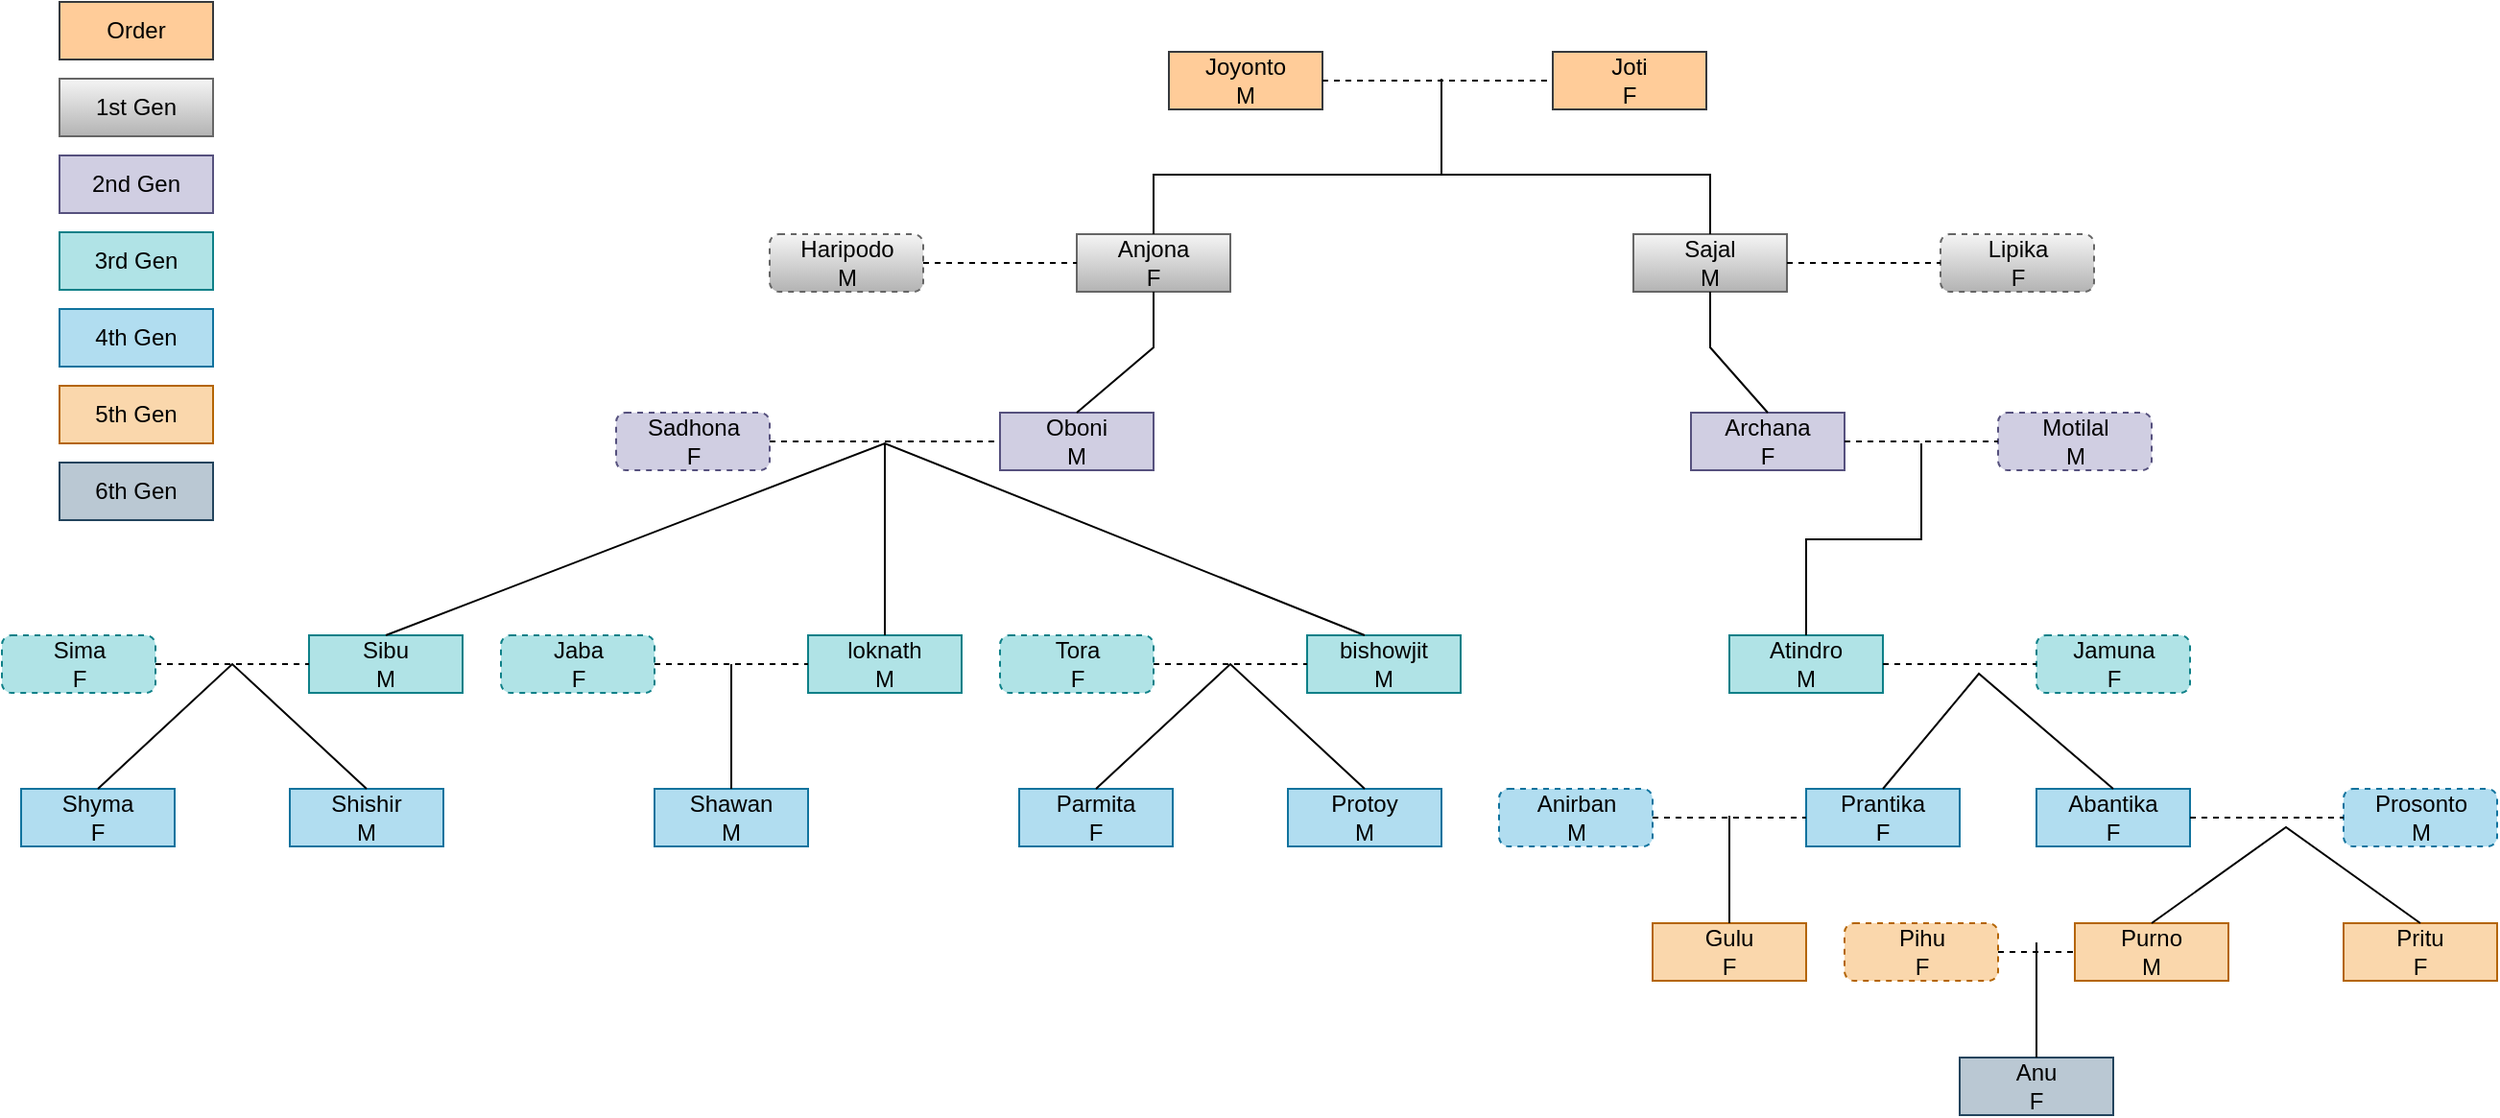 <mxfile version="20.2.5" type="google"><diagram id="7O-SrHS4j8MJDUyFNTIL" name="Page-1"><mxGraphModel grid="1" page="0" gridSize="10" guides="1" tooltips="1" connect="1" arrows="1" fold="1" pageScale="1" pageWidth="827" pageHeight="1169" math="0" shadow="0"><root><mxCell id="0"/><mxCell id="1" parent="0"/><mxCell id="goqQMpf5vNDst42RR-VS-1" value="Joyonto&lt;br&gt;M" style="rounded=0;whiteSpace=wrap;html=1;fillColor=#ffcc99;strokeColor=#36393d;" vertex="1" parent="1"><mxGeometry x="218" y="146" width="80" height="30" as="geometry"/></mxCell><mxCell id="goqQMpf5vNDst42RR-VS-2" value="Joti&lt;br&gt;F" style="rounded=0;whiteSpace=wrap;html=1;fillColor=#ffcc99;strokeColor=#36393d;" vertex="1" parent="1"><mxGeometry x="418" y="146" width="80" height="30" as="geometry"/></mxCell><mxCell id="goqQMpf5vNDst42RR-VS-3" value="" style="endArrow=none;dashed=1;html=1;rounded=0;exitX=1;exitY=0.5;exitDx=0;exitDy=0;entryX=0;entryY=0.5;entryDx=0;entryDy=0;" edge="1" parent="1" source="goqQMpf5vNDst42RR-VS-1" target="goqQMpf5vNDst42RR-VS-2"><mxGeometry width="50" height="50" relative="1" as="geometry"><mxPoint x="368" y="306" as="sourcePoint"/><mxPoint x="418" y="256" as="targetPoint"/></mxGeometry></mxCell><mxCell id="goqQMpf5vNDst42RR-VS-4" value="Anjona&lt;br&gt;F" style="rounded=0;whiteSpace=wrap;html=1;fillColor=#f5f5f5;gradientColor=#b3b3b3;strokeColor=#666666;" vertex="1" parent="1"><mxGeometry x="170" y="241" width="80" height="30" as="geometry"/></mxCell><mxCell id="goqQMpf5vNDst42RR-VS-5" value="Sajal&lt;br&gt;M" style="rounded=0;whiteSpace=wrap;html=1;fillColor=#f5f5f5;gradientColor=#b3b3b3;strokeColor=#666666;" vertex="1" parent="1"><mxGeometry x="460" y="241" width="80" height="30" as="geometry"/></mxCell><mxCell id="goqQMpf5vNDst42RR-VS-6" value="Haripodo&lt;br&gt;M" style="html=1;align=center;verticalAlign=middle;rounded=1;absoluteArcSize=1;arcSize=10;dashed=1;fillColor=#f5f5f5;gradientColor=#b3b3b3;strokeColor=#666666;" vertex="1" parent="1"><mxGeometry x="10" y="241" width="80" height="30" as="geometry"/></mxCell><mxCell id="goqQMpf5vNDst42RR-VS-7" value="Lipika&lt;br&gt;F" style="html=1;align=center;verticalAlign=middle;rounded=1;absoluteArcSize=1;arcSize=10;dashed=1;fillColor=#f5f5f5;gradientColor=#b3b3b3;strokeColor=#666666;" vertex="1" parent="1"><mxGeometry x="620" y="241" width="80" height="30" as="geometry"/></mxCell><mxCell id="goqQMpf5vNDst42RR-VS-8" value="Oboni&lt;br&gt;M" style="rounded=0;whiteSpace=wrap;html=1;fillColor=#d0cee2;strokeColor=#56517e;" vertex="1" parent="1"><mxGeometry x="130" y="334" width="80" height="30" as="geometry"/></mxCell><mxCell id="goqQMpf5vNDst42RR-VS-9" value="Archana&lt;br&gt;F" style="rounded=0;whiteSpace=wrap;html=1;fillColor=#d0cee2;strokeColor=#56517e;" vertex="1" parent="1"><mxGeometry x="490" y="334" width="80" height="30" as="geometry"/></mxCell><mxCell id="goqQMpf5vNDst42RR-VS-10" value="Sadhona&lt;br&gt;F" style="html=1;align=center;verticalAlign=middle;rounded=1;absoluteArcSize=1;arcSize=10;dashed=1;fillColor=#d0cee2;strokeColor=#56517e;" vertex="1" parent="1"><mxGeometry x="-70" y="334" width="80" height="30" as="geometry"/></mxCell><mxCell id="goqQMpf5vNDst42RR-VS-11" value="Motilal&lt;br&gt;M" style="html=1;align=center;verticalAlign=middle;rounded=1;absoluteArcSize=1;arcSize=10;dashed=1;fillColor=#d0cee2;strokeColor=#56517e;" vertex="1" parent="1"><mxGeometry x="650" y="334" width="80" height="30" as="geometry"/></mxCell><mxCell id="goqQMpf5vNDst42RR-VS-12" value="loknath&lt;br&gt;M" style="rounded=0;whiteSpace=wrap;html=1;fillColor=#b0e3e6;strokeColor=#0e8088;" vertex="1" parent="1"><mxGeometry x="30" y="450" width="80" height="30" as="geometry"/></mxCell><mxCell id="goqQMpf5vNDst42RR-VS-13" value="Atindro&lt;br&gt;M" style="rounded=0;whiteSpace=wrap;html=1;fillColor=#b0e3e6;strokeColor=#0e8088;" vertex="1" parent="1"><mxGeometry x="510" y="450" width="80" height="30" as="geometry"/></mxCell><mxCell id="goqQMpf5vNDst42RR-VS-14" value="Jaba&lt;br&gt;F" style="html=1;align=center;verticalAlign=middle;rounded=1;absoluteArcSize=1;arcSize=10;dashed=1;fillColor=#b0e3e6;strokeColor=#0e8088;" vertex="1" parent="1"><mxGeometry x="-130" y="450" width="80" height="30" as="geometry"/></mxCell><mxCell id="goqQMpf5vNDst42RR-VS-15" value="Jamuna&lt;br&gt;F" style="html=1;align=center;verticalAlign=middle;rounded=1;absoluteArcSize=1;arcSize=10;dashed=1;fillColor=#b0e3e6;strokeColor=#0e8088;" vertex="1" parent="1"><mxGeometry x="670" y="450" width="80" height="30" as="geometry"/></mxCell><mxCell id="goqQMpf5vNDst42RR-VS-16" value="Shawan&lt;br&gt;M" style="rounded=0;whiteSpace=wrap;html=1;fillColor=#b1ddf0;strokeColor=#10739e;" vertex="1" parent="1"><mxGeometry x="-50" y="530" width="80" height="30" as="geometry"/></mxCell><mxCell id="goqQMpf5vNDst42RR-VS-25" value="Prantika&lt;br&gt;F" style="rounded=0;whiteSpace=wrap;html=1;fillColor=#b1ddf0;strokeColor=#10739e;" vertex="1" parent="1"><mxGeometry x="550" y="530" width="80" height="30" as="geometry"/></mxCell><mxCell id="goqQMpf5vNDst42RR-VS-26" value="Gulu&lt;br&gt;F" style="rounded=0;whiteSpace=wrap;html=1;fillColor=#fad7ac;strokeColor=#b46504;" vertex="1" parent="1"><mxGeometry x="470" y="600" width="80" height="30" as="geometry"/></mxCell><mxCell id="goqQMpf5vNDst42RR-VS-27" value="Anirban&lt;br&gt;M" style="html=1;align=center;verticalAlign=middle;rounded=1;absoluteArcSize=1;arcSize=10;dashed=1;fillColor=#b1ddf0;strokeColor=#10739e;" vertex="1" parent="1"><mxGeometry x="390" y="530" width="80" height="30" as="geometry"/></mxCell><mxCell id="goqQMpf5vNDst42RR-VS-60" value="bishowjit&lt;br&gt;M" style="rounded=0;whiteSpace=wrap;html=1;fillColor=#b0e3e6;strokeColor=#0e8088;" vertex="1" parent="1"><mxGeometry x="290" y="450" width="80" height="30" as="geometry"/></mxCell><mxCell id="goqQMpf5vNDst42RR-VS-61" value="Tora&lt;br&gt;F" style="html=1;align=center;verticalAlign=middle;rounded=1;absoluteArcSize=1;arcSize=10;dashed=1;fillColor=#b0e3e6;strokeColor=#0e8088;" vertex="1" parent="1"><mxGeometry x="130" y="450" width="80" height="30" as="geometry"/></mxCell><mxCell id="goqQMpf5vNDst42RR-VS-64" value="Parmita&lt;br&gt;F" style="rounded=0;whiteSpace=wrap;html=1;fillColor=#b1ddf0;strokeColor=#10739e;" vertex="1" parent="1"><mxGeometry x="140" y="530" width="80" height="30" as="geometry"/></mxCell><mxCell id="goqQMpf5vNDst42RR-VS-65" value="Protoy&lt;br&gt;M" style="rounded=0;whiteSpace=wrap;html=1;fillColor=#b1ddf0;strokeColor=#10739e;" vertex="1" parent="1"><mxGeometry x="280" y="530" width="80" height="30" as="geometry"/></mxCell><mxCell id="yNoUiMe5ZTA8tb_KFPAZ-1" value="Sibu&lt;br&gt;M" style="rounded=0;whiteSpace=wrap;html=1;fillColor=#b0e3e6;strokeColor=#0e8088;" vertex="1" parent="1"><mxGeometry x="-230" y="450" width="80" height="30" as="geometry"/></mxCell><mxCell id="yNoUiMe5ZTA8tb_KFPAZ-2" value="Sima&lt;br&gt;F" style="html=1;align=center;verticalAlign=middle;rounded=1;absoluteArcSize=1;arcSize=10;dashed=1;fillColor=#b0e3e6;strokeColor=#0e8088;" vertex="1" parent="1"><mxGeometry x="-390" y="450" width="80" height="30" as="geometry"/></mxCell><mxCell id="yNoUiMe5ZTA8tb_KFPAZ-3" value="Shyma&lt;br&gt;F" style="rounded=0;whiteSpace=wrap;html=1;fillColor=#b1ddf0;strokeColor=#10739e;" vertex="1" parent="1"><mxGeometry x="-380" y="530" width="80" height="30" as="geometry"/></mxCell><mxCell id="yNoUiMe5ZTA8tb_KFPAZ-4" value="Shishir&lt;br&gt;M" style="rounded=0;whiteSpace=wrap;html=1;fillColor=#b1ddf0;strokeColor=#10739e;" vertex="1" parent="1"><mxGeometry x="-240" y="530" width="80" height="30" as="geometry"/></mxCell><mxCell id="yNoUiMe5ZTA8tb_KFPAZ-5" value="" style="endArrow=none;dashed=1;html=1;rounded=0;exitX=1;exitY=0.5;exitDx=0;exitDy=0;entryX=0;entryY=0.5;entryDx=0;entryDy=0;" edge="1" parent="1" source="yNoUiMe5ZTA8tb_KFPAZ-2" target="yNoUiMe5ZTA8tb_KFPAZ-1"><mxGeometry width="50" height="50" relative="1" as="geometry"><mxPoint x="-70" y="495" as="sourcePoint"/><mxPoint x="-20" y="445" as="targetPoint"/></mxGeometry></mxCell><mxCell id="yNoUiMe5ZTA8tb_KFPAZ-6" value="" style="endArrow=none;dashed=1;html=1;rounded=0;entryX=0;entryY=0.5;entryDx=0;entryDy=0;exitX=1;exitY=0.5;exitDx=0;exitDy=0;" edge="1" parent="1" source="goqQMpf5vNDst42RR-VS-14" target="goqQMpf5vNDst42RR-VS-12"><mxGeometry width="50" height="50" relative="1" as="geometry"><mxPoint x="-120" y="495" as="sourcePoint"/><mxPoint x="-70" y="445" as="targetPoint"/></mxGeometry></mxCell><mxCell id="yNoUiMe5ZTA8tb_KFPAZ-7" value="" style="endArrow=none;dashed=1;html=1;rounded=0;entryX=0;entryY=0.5;entryDx=0;entryDy=0;exitX=1;exitY=0.5;exitDx=0;exitDy=0;" edge="1" parent="1" source="goqQMpf5vNDst42RR-VS-61" target="goqQMpf5vNDst42RR-VS-60"><mxGeometry width="50" height="50" relative="1" as="geometry"><mxPoint x="-150" y="495" as="sourcePoint"/><mxPoint x="-100" y="445" as="targetPoint"/></mxGeometry></mxCell><mxCell id="yNoUiMe5ZTA8tb_KFPAZ-8" value="" style="endArrow=none;html=1;rounded=0;exitX=0.5;exitY=0;exitDx=0;exitDy=0;entryX=0.5;entryY=0;entryDx=0;entryDy=0;" edge="1" parent="1" source="yNoUiMe5ZTA8tb_KFPAZ-3" target="yNoUiMe5ZTA8tb_KFPAZ-4"><mxGeometry width="50" height="50" relative="1" as="geometry"><mxPoint x="-80" y="495" as="sourcePoint"/><mxPoint x="-30" y="445" as="targetPoint"/><Array as="points"><mxPoint x="-270" y="465"/></Array></mxGeometry></mxCell><mxCell id="yNoUiMe5ZTA8tb_KFPAZ-9" value="" style="endArrow=none;html=1;rounded=0;exitX=0.5;exitY=0;exitDx=0;exitDy=0;entryX=0.5;entryY=0;entryDx=0;entryDy=0;" edge="1" parent="1" source="goqQMpf5vNDst42RR-VS-64" target="goqQMpf5vNDst42RR-VS-65"><mxGeometry width="50" height="50" relative="1" as="geometry"><mxPoint x="160" y="525" as="sourcePoint"/><mxPoint x="320" y="525" as="targetPoint"/><Array as="points"><mxPoint x="250" y="465"/></Array></mxGeometry></mxCell><mxCell id="yNoUiMe5ZTA8tb_KFPAZ-10" value="" style="endArrow=none;html=1;rounded=0;exitX=0.5;exitY=0;exitDx=0;exitDy=0;" edge="1" parent="1" source="goqQMpf5vNDst42RR-VS-16"><mxGeometry width="50" height="50" relative="1" as="geometry"><mxPoint x="-130" y="495" as="sourcePoint"/><mxPoint x="-10" y="465" as="targetPoint"/></mxGeometry></mxCell><mxCell id="yNoUiMe5ZTA8tb_KFPAZ-11" value="" style="endArrow=none;dashed=1;html=1;rounded=0;entryX=0;entryY=0.5;entryDx=0;entryDy=0;exitX=1;exitY=0.5;exitDx=0;exitDy=0;" edge="1" parent="1" source="goqQMpf5vNDst42RR-VS-10" target="goqQMpf5vNDst42RR-VS-8"><mxGeometry width="50" height="50" relative="1" as="geometry"><mxPoint x="130" y="504" as="sourcePoint"/><mxPoint x="180" y="454" as="targetPoint"/></mxGeometry></mxCell><mxCell id="yNoUiMe5ZTA8tb_KFPAZ-12" value="" style="endArrow=none;html=1;rounded=0;entryX=0.5;entryY=0;entryDx=0;entryDy=0;" edge="1" parent="1" target="yNoUiMe5ZTA8tb_KFPAZ-1"><mxGeometry width="50" height="50" relative="1" as="geometry"><mxPoint x="320" y="450" as="sourcePoint"/><mxPoint x="130" y="450" as="targetPoint"/><Array as="points"><mxPoint x="320" y="450"/><mxPoint x="70" y="350"/></Array></mxGeometry></mxCell><mxCell id="yNoUiMe5ZTA8tb_KFPAZ-13" value="" style="endArrow=none;html=1;rounded=0;entryX=0.5;entryY=0;entryDx=0;entryDy=0;" edge="1" parent="1" target="goqQMpf5vNDst42RR-VS-12"><mxGeometry width="50" height="50" relative="1" as="geometry"><mxPoint x="70" y="350" as="sourcePoint"/><mxPoint x="40" y="400" as="targetPoint"/></mxGeometry></mxCell><mxCell id="yNoUiMe5ZTA8tb_KFPAZ-14" value="" style="endArrow=none;dashed=1;html=1;rounded=0;entryX=0;entryY=0.5;entryDx=0;entryDy=0;exitX=1;exitY=0.5;exitDx=0;exitDy=0;" edge="1" parent="1" source="goqQMpf5vNDst42RR-VS-9" target="goqQMpf5vNDst42RR-VS-11"><mxGeometry width="50" height="50" relative="1" as="geometry"><mxPoint x="70" y="359" as="sourcePoint"/><mxPoint x="190" y="359" as="targetPoint"/></mxGeometry></mxCell><mxCell id="yNoUiMe5ZTA8tb_KFPAZ-15" value="" style="endArrow=none;html=1;rounded=0;entryX=0.5;entryY=0;entryDx=0;entryDy=0;" edge="1" parent="1" target="goqQMpf5vNDst42RR-VS-13"><mxGeometry width="50" height="50" relative="1" as="geometry"><mxPoint x="610" y="350" as="sourcePoint"/><mxPoint x="450" y="510" as="targetPoint"/><Array as="points"><mxPoint x="610" y="400"/><mxPoint x="550" y="400"/></Array></mxGeometry></mxCell><mxCell id="yNoUiMe5ZTA8tb_KFPAZ-16" value="" style="endArrow=none;dashed=1;html=1;rounded=0;entryX=0;entryY=0.5;entryDx=0;entryDy=0;exitX=1;exitY=0.5;exitDx=0;exitDy=0;" edge="1" parent="1" source="goqQMpf5vNDst42RR-VS-13" target="goqQMpf5vNDst42RR-VS-15"><mxGeometry width="50" height="50" relative="1" as="geometry"><mxPoint x="610" y="430" as="sourcePoint"/><mxPoint x="690" y="430" as="targetPoint"/></mxGeometry></mxCell><mxCell id="yNoUiMe5ZTA8tb_KFPAZ-18" value="" style="endArrow=none;dashed=1;html=1;rounded=0;entryX=0;entryY=0.5;entryDx=0;entryDy=0;exitX=1;exitY=0.5;exitDx=0;exitDy=0;" edge="1" parent="1" source="goqQMpf5vNDst42RR-VS-27" target="goqQMpf5vNDst42RR-VS-25"><mxGeometry width="50" height="50" relative="1" as="geometry"><mxPoint x="330" y="650" as="sourcePoint"/><mxPoint x="410" y="650" as="targetPoint"/></mxGeometry></mxCell><mxCell id="yNoUiMe5ZTA8tb_KFPAZ-19" value="" style="endArrow=none;html=1;rounded=0;exitX=0.5;exitY=0;exitDx=0;exitDy=0;" edge="1" parent="1" source="goqQMpf5vNDst42RR-VS-26"><mxGeometry width="50" height="50" relative="1" as="geometry"><mxPoint x="510" y="594" as="sourcePoint"/><mxPoint x="510" y="544" as="targetPoint"/></mxGeometry></mxCell><mxCell id="yNoUiMe5ZTA8tb_KFPAZ-20" value="" style="endArrow=none;dashed=1;html=1;rounded=0;entryX=0;entryY=0.5;entryDx=0;entryDy=0;exitX=1;exitY=0.5;exitDx=0;exitDy=0;" edge="1" parent="1" source="goqQMpf5vNDst42RR-VS-6" target="goqQMpf5vNDst42RR-VS-4"><mxGeometry width="50" height="50" relative="1" as="geometry"><mxPoint x="-120" y="290" as="sourcePoint"/><mxPoint y="290" as="targetPoint"/></mxGeometry></mxCell><mxCell id="yNoUiMe5ZTA8tb_KFPAZ-21" value="" style="endArrow=none;dashed=1;html=1;rounded=0;entryX=0;entryY=0.5;entryDx=0;entryDy=0;exitX=1;exitY=0.5;exitDx=0;exitDy=0;" edge="1" parent="1" source="goqQMpf5vNDst42RR-VS-5" target="goqQMpf5vNDst42RR-VS-7"><mxGeometry width="50" height="50" relative="1" as="geometry"><mxPoint x="120" y="373" as="sourcePoint"/><mxPoint x="240" y="373" as="targetPoint"/></mxGeometry></mxCell><mxCell id="yNoUiMe5ZTA8tb_KFPAZ-22" value="" style="endArrow=none;html=1;rounded=0;exitX=0.5;exitY=0;exitDx=0;exitDy=0;" edge="1" parent="1" source="goqQMpf5vNDst42RR-VS-4"><mxGeometry width="50" height="50" relative="1" as="geometry"><mxPoint x="-2" y="530" as="sourcePoint"/><mxPoint x="360" y="160" as="targetPoint"/><Array as="points"><mxPoint x="210" y="210"/><mxPoint x="360" y="210"/><mxPoint x="360" y="180"/></Array></mxGeometry></mxCell><mxCell id="yNoUiMe5ZTA8tb_KFPAZ-23" value="" style="endArrow=none;html=1;rounded=0;entryX=0.5;entryY=0;entryDx=0;entryDy=0;" edge="1" parent="1" target="goqQMpf5vNDst42RR-VS-5"><mxGeometry width="50" height="50" relative="1" as="geometry"><mxPoint x="310" y="210" as="sourcePoint"/><mxPoint x="10" y="485" as="targetPoint"/><Array as="points"><mxPoint x="500" y="210"/></Array></mxGeometry></mxCell><mxCell id="yNoUiMe5ZTA8tb_KFPAZ-24" value="" style="endArrow=none;html=1;rounded=0;entryX=0.5;entryY=0;entryDx=0;entryDy=0;exitX=0.5;exitY=1;exitDx=0;exitDy=0;" edge="1" parent="1" source="goqQMpf5vNDst42RR-VS-4" target="goqQMpf5vNDst42RR-VS-8"><mxGeometry width="50" height="50" relative="1" as="geometry"><mxPoint x="268" y="310" as="sourcePoint"/><mxPoint x="368" y="341" as="targetPoint"/><Array as="points"><mxPoint x="210" y="300"/></Array></mxGeometry></mxCell><mxCell id="yNoUiMe5ZTA8tb_KFPAZ-25" value="" style="endArrow=none;html=1;rounded=0;entryX=0.5;entryY=0;entryDx=0;entryDy=0;exitX=0.5;exitY=1;exitDx=0;exitDy=0;" edge="1" parent="1" source="goqQMpf5vNDst42RR-VS-5" target="goqQMpf5vNDst42RR-VS-9"><mxGeometry width="50" height="50" relative="1" as="geometry"><mxPoint x="500" y="280" as="sourcePoint"/><mxPoint x="460" y="334" as="targetPoint"/><Array as="points"><mxPoint x="500" y="300"/></Array></mxGeometry></mxCell><mxCell id="yNoUiMe5ZTA8tb_KFPAZ-26" value="Order" style="rounded=0;whiteSpace=wrap;html=1;fillColor=#ffcc99;strokeColor=#36393d;" vertex="1" parent="1"><mxGeometry x="-360" y="120" width="80" height="30" as="geometry"/></mxCell><mxCell id="yNoUiMe5ZTA8tb_KFPAZ-28" value="1st Gen" style="rounded=0;whiteSpace=wrap;html=1;fillColor=#f5f5f5;gradientColor=#b3b3b3;strokeColor=#666666;" vertex="1" parent="1"><mxGeometry x="-360" y="160" width="80" height="30" as="geometry"/></mxCell><mxCell id="yNoUiMe5ZTA8tb_KFPAZ-29" value="2nd Gen" style="rounded=0;whiteSpace=wrap;html=1;fillColor=#d0cee2;strokeColor=#56517e;" vertex="1" parent="1"><mxGeometry x="-360" y="200" width="80" height="30" as="geometry"/></mxCell><mxCell id="yNoUiMe5ZTA8tb_KFPAZ-30" value="3rd Gen" style="rounded=0;whiteSpace=wrap;html=1;fillColor=#b0e3e6;strokeColor=#0e8088;" vertex="1" parent="1"><mxGeometry x="-360" y="240" width="80" height="30" as="geometry"/></mxCell><mxCell id="yNoUiMe5ZTA8tb_KFPAZ-31" value="4th Gen" style="rounded=0;whiteSpace=wrap;html=1;fillColor=#b1ddf0;strokeColor=#10739e;" vertex="1" parent="1"><mxGeometry x="-360" y="280" width="80" height="30" as="geometry"/></mxCell><mxCell id="yNoUiMe5ZTA8tb_KFPAZ-32" value="5th Gen" style="rounded=0;whiteSpace=wrap;html=1;fillColor=#fad7ac;strokeColor=#b46504;" vertex="1" parent="1"><mxGeometry x="-360" y="320" width="80" height="30" as="geometry"/></mxCell><mxCell id="exob2rnZCHeBLcxIUftb-1" value="Abantika&lt;br&gt;F" style="rounded=0;whiteSpace=wrap;html=1;fillColor=#b1ddf0;strokeColor=#10739e;" vertex="1" parent="1"><mxGeometry x="670" y="530" width="80" height="30" as="geometry"/></mxCell><mxCell id="exob2rnZCHeBLcxIUftb-2" value="Purno&lt;br&gt;M" style="rounded=0;whiteSpace=wrap;html=1;fillColor=#fad7ac;strokeColor=#b46504;" vertex="1" parent="1"><mxGeometry x="690" y="600" width="80" height="30" as="geometry"/></mxCell><mxCell id="exob2rnZCHeBLcxIUftb-3" value="Prosonto&lt;br&gt;M" style="html=1;align=center;verticalAlign=middle;rounded=1;absoluteArcSize=1;arcSize=10;dashed=1;fillColor=#b1ddf0;strokeColor=#10739e;" vertex="1" parent="1"><mxGeometry x="830" y="530" width="80" height="30" as="geometry"/></mxCell><mxCell id="exob2rnZCHeBLcxIUftb-7" value="" style="endArrow=none;dashed=1;html=1;rounded=0;entryX=0;entryY=0.5;entryDx=0;entryDy=0;exitX=1;exitY=0.5;exitDx=0;exitDy=0;" edge="1" parent="1" source="exob2rnZCHeBLcxIUftb-1" target="exob2rnZCHeBLcxIUftb-3"><mxGeometry width="50" height="50" relative="1" as="geometry"><mxPoint x="770" y="545" as="sourcePoint"/><mxPoint x="570" y="555" as="targetPoint"/></mxGeometry></mxCell><mxCell id="exob2rnZCHeBLcxIUftb-8" value="Pritu&lt;br&gt;F" style="rounded=0;whiteSpace=wrap;html=1;fillColor=#fad7ac;strokeColor=#b46504;" vertex="1" parent="1"><mxGeometry x="830" y="600" width="80" height="30" as="geometry"/></mxCell><mxCell id="exob2rnZCHeBLcxIUftb-9" value="" style="endArrow=none;html=1;rounded=0;entryX=0.5;entryY=0;entryDx=0;entryDy=0;exitX=0.5;exitY=0;exitDx=0;exitDy=0;" edge="1" parent="1" source="exob2rnZCHeBLcxIUftb-2" target="exob2rnZCHeBLcxIUftb-8"><mxGeometry width="50" height="50" relative="1" as="geometry"><mxPoint x="490" y="540" as="sourcePoint"/><mxPoint x="540" y="490" as="targetPoint"/><Array as="points"><mxPoint x="800" y="550"/></Array></mxGeometry></mxCell><mxCell id="exob2rnZCHeBLcxIUftb-10" value="Pihu&lt;br&gt;F" style="html=1;align=center;verticalAlign=middle;rounded=1;absoluteArcSize=1;arcSize=10;dashed=1;fillColor=#fad7ac;strokeColor=#b46504;" vertex="1" parent="1"><mxGeometry x="570" y="600" width="80" height="30" as="geometry"/></mxCell><mxCell id="exob2rnZCHeBLcxIUftb-13" value="" style="endArrow=none;dashed=1;html=1;rounded=0;entryX=0;entryY=0.5;entryDx=0;entryDy=0;exitX=1;exitY=0.5;exitDx=0;exitDy=0;" edge="1" parent="1" source="exob2rnZCHeBLcxIUftb-10" target="exob2rnZCHeBLcxIUftb-2"><mxGeometry width="50" height="50" relative="1" as="geometry"><mxPoint x="590" y="540" as="sourcePoint"/><mxPoint x="640" y="490" as="targetPoint"/></mxGeometry></mxCell><mxCell id="exob2rnZCHeBLcxIUftb-14" value="Anu&lt;br&gt;F" style="rounded=0;whiteSpace=wrap;html=1;fillColor=#bac8d3;strokeColor=#23445d;" vertex="1" parent="1"><mxGeometry x="630" y="670" width="80" height="30" as="geometry"/></mxCell><mxCell id="exob2rnZCHeBLcxIUftb-15" value="" style="endArrow=none;html=1;rounded=0;entryX=0.5;entryY=0;entryDx=0;entryDy=0;exitX=0.5;exitY=0;exitDx=0;exitDy=0;" edge="1" parent="1" source="goqQMpf5vNDst42RR-VS-25" target="exob2rnZCHeBLcxIUftb-1"><mxGeometry width="50" height="50" relative="1" as="geometry"><mxPoint x="590" y="540" as="sourcePoint"/><mxPoint x="640" y="490" as="targetPoint"/><Array as="points"><mxPoint x="640" y="470"/></Array></mxGeometry></mxCell><mxCell id="exob2rnZCHeBLcxIUftb-16" value="" style="endArrow=none;html=1;rounded=0;entryX=0.5;entryY=0;entryDx=0;entryDy=0;" edge="1" parent="1" target="exob2rnZCHeBLcxIUftb-14"><mxGeometry width="50" height="50" relative="1" as="geometry"><mxPoint x="670" y="610" as="sourcePoint"/><mxPoint x="640" y="490" as="targetPoint"/></mxGeometry></mxCell><mxCell id="exob2rnZCHeBLcxIUftb-17" value="6th Gen" style="rounded=0;whiteSpace=wrap;html=1;fillColor=#bac8d3;strokeColor=#23445d;" vertex="1" parent="1"><mxGeometry x="-360" y="360" width="80" height="30" as="geometry"/></mxCell></root></mxGraphModel></diagram></mxfile>